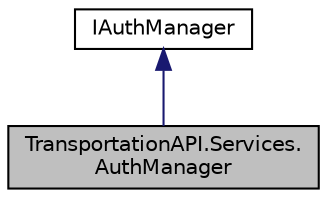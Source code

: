 digraph "TransportationAPI.Services.AuthManager"
{
 // LATEX_PDF_SIZE
  edge [fontname="Helvetica",fontsize="10",labelfontname="Helvetica",labelfontsize="10"];
  node [fontname="Helvetica",fontsize="10",shape=record];
  Node1 [label="TransportationAPI.Services.\lAuthManager",height=0.2,width=0.4,color="black", fillcolor="grey75", style="filled", fontcolor="black",tooltip=" "];
  Node2 -> Node1 [dir="back",color="midnightblue",fontsize="10",style="solid",fontname="Helvetica"];
  Node2 [label="IAuthManager",height=0.2,width=0.4,color="black", fillcolor="white", style="filled",URL="$interface_transportation_a_p_i_1_1_services_1_1_i_auth_manager.html",tooltip=" "];
}
